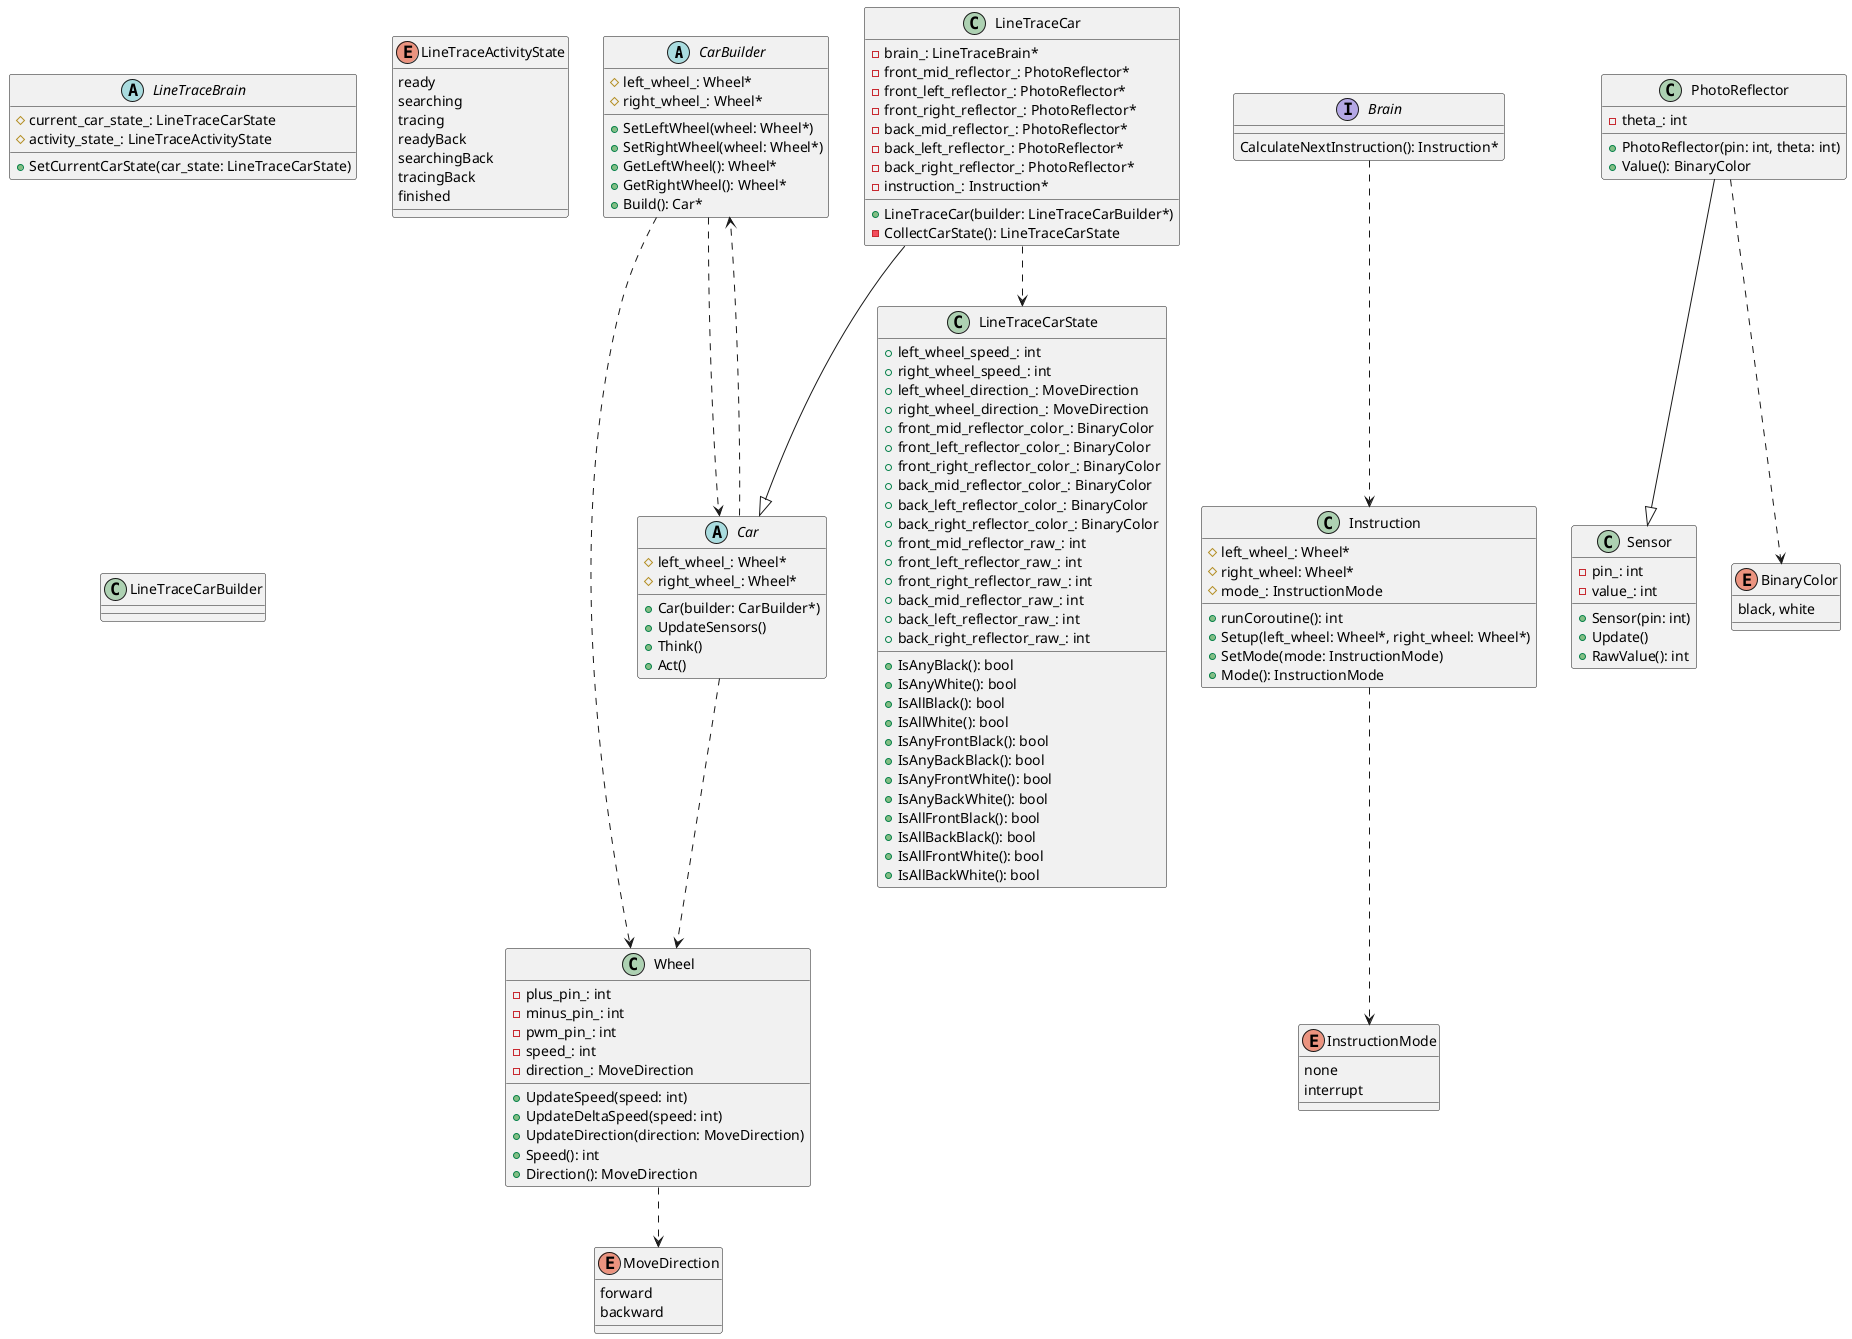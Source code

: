 @startuml
'https://plantuml.com/class-diagram

abstract class CarBuilder {
+ SetLeftWheel(wheel: Wheel*)
+ SetRightWheel(wheel: Wheel*)
+ GetLeftWheel(): Wheel*
+ GetRightWheel(): Wheel*
+ Build(): Car*
# left_wheel_: Wheel*
# right_wheel_: Wheel*
}

CarBuilder ..> Car
CarBuilder ..> Wheel
Car ..> CarBuilder

abstract class Car {
# left_wheel_: Wheel*
# right_wheel_: Wheel*
+ Car(builder: CarBuilder*)
+ UpdateSensors()
+ Think()
+ Act()
}

class LineTraceCar {
- brain_: LineTraceBrain*
- front_mid_reflector_: PhotoReflector*
- front_left_reflector_: PhotoReflector*
- front_right_reflector_: PhotoReflector*
- back_mid_reflector_: PhotoReflector*
- back_left_reflector_: PhotoReflector*
- back_right_reflector_: PhotoReflector*
- instruction_: Instruction*
+ LineTraceCar(builder: LineTraceCarBuilder*)
- CollectCarState(): LineTraceCarState
}

class LineTraceCarState {
+ left_wheel_speed_: int
+ right_wheel_speed_: int
+ left_wheel_direction_: MoveDirection
+ right_wheel_direction_: MoveDirection
+ front_mid_reflector_color_: BinaryColor
+ front_left_reflector_color_: BinaryColor
+ front_right_reflector_color_: BinaryColor
+ back_mid_reflector_color_: BinaryColor
+ back_left_reflector_color_: BinaryColor
+ back_right_reflector_color_: BinaryColor
+ front_mid_reflector_raw_: int
+ front_left_reflector_raw_: int
+ front_right_reflector_raw_: int
+ back_mid_reflector_raw_: int
+ back_left_reflector_raw_: int
+ back_right_reflector_raw_: int
+ IsAnyBlack(): bool
+ IsAnyWhite(): bool
+ IsAllBlack(): bool
+ IsAllWhite(): bool
+ IsAnyFrontBlack(): bool
+ IsAnyBackBlack(): bool
+ IsAnyFrontWhite(): bool
+ IsAnyBackWhite(): bool
+ IsAllFrontBlack(): bool
+ IsAllBackBlack(): bool
+ IsAllFrontWhite(): bool
+ IsAllBackWhite(): bool
}

abstract class LineTraceBrain {
+ SetCurrentCarState(car_state: LineTraceCarState)
# current_car_state_: LineTraceCarState
# activity_state_: LineTraceActivityState
}

enum LineTraceActivityState {
    ready
    searching
    tracing
    readyBack
    searchingBack
    tracingBack
    finished
}

class LineTraceCarBuilder {
}

LineTraceCar --|> Car
LineTraceCar ..> LineTraceCarState

Car ..> Wheel

interface Brain {
CalculateNextInstruction(): Instruction*
}

Brain ..> Instruction

class Instruction {
+ runCoroutine(): int
+ Setup(left_wheel: Wheel*, right_wheel: Wheel*)
+ SetMode(mode: InstructionMode)
+ Mode(): InstructionMode
# left_wheel_: Wheel*
# right_wheel: Wheel*
# mode_: InstructionMode
}

Instruction ..> InstructionMode

enum InstructionMode {
    none
    interrupt
}

class Wheel {
- plus_pin_: int
- minus_pin_: int
- pwm_pin_: int
- speed_: int
- direction_: MoveDirection
+ UpdateSpeed(speed: int)
+ UpdateDeltaSpeed(speed: int)
+ UpdateDirection(direction: MoveDirection)
+ Speed(): int
+ Direction(): MoveDirection
}

Wheel ..> MoveDirection

enum MoveDirection {
    forward
    backward
}

class Sensor {
- pin_: int
- value_: int
+ Sensor(pin: int)
+ Update()
+ RawValue(): int
}

class PhotoReflector {
- theta_: int
+ PhotoReflector(pin: int, theta: int)
+ Value(): BinaryColor
}

enum BinaryColor {
    black, white
}


PhotoReflector --|> Sensor
PhotoReflector ..> BinaryColor

@enduml